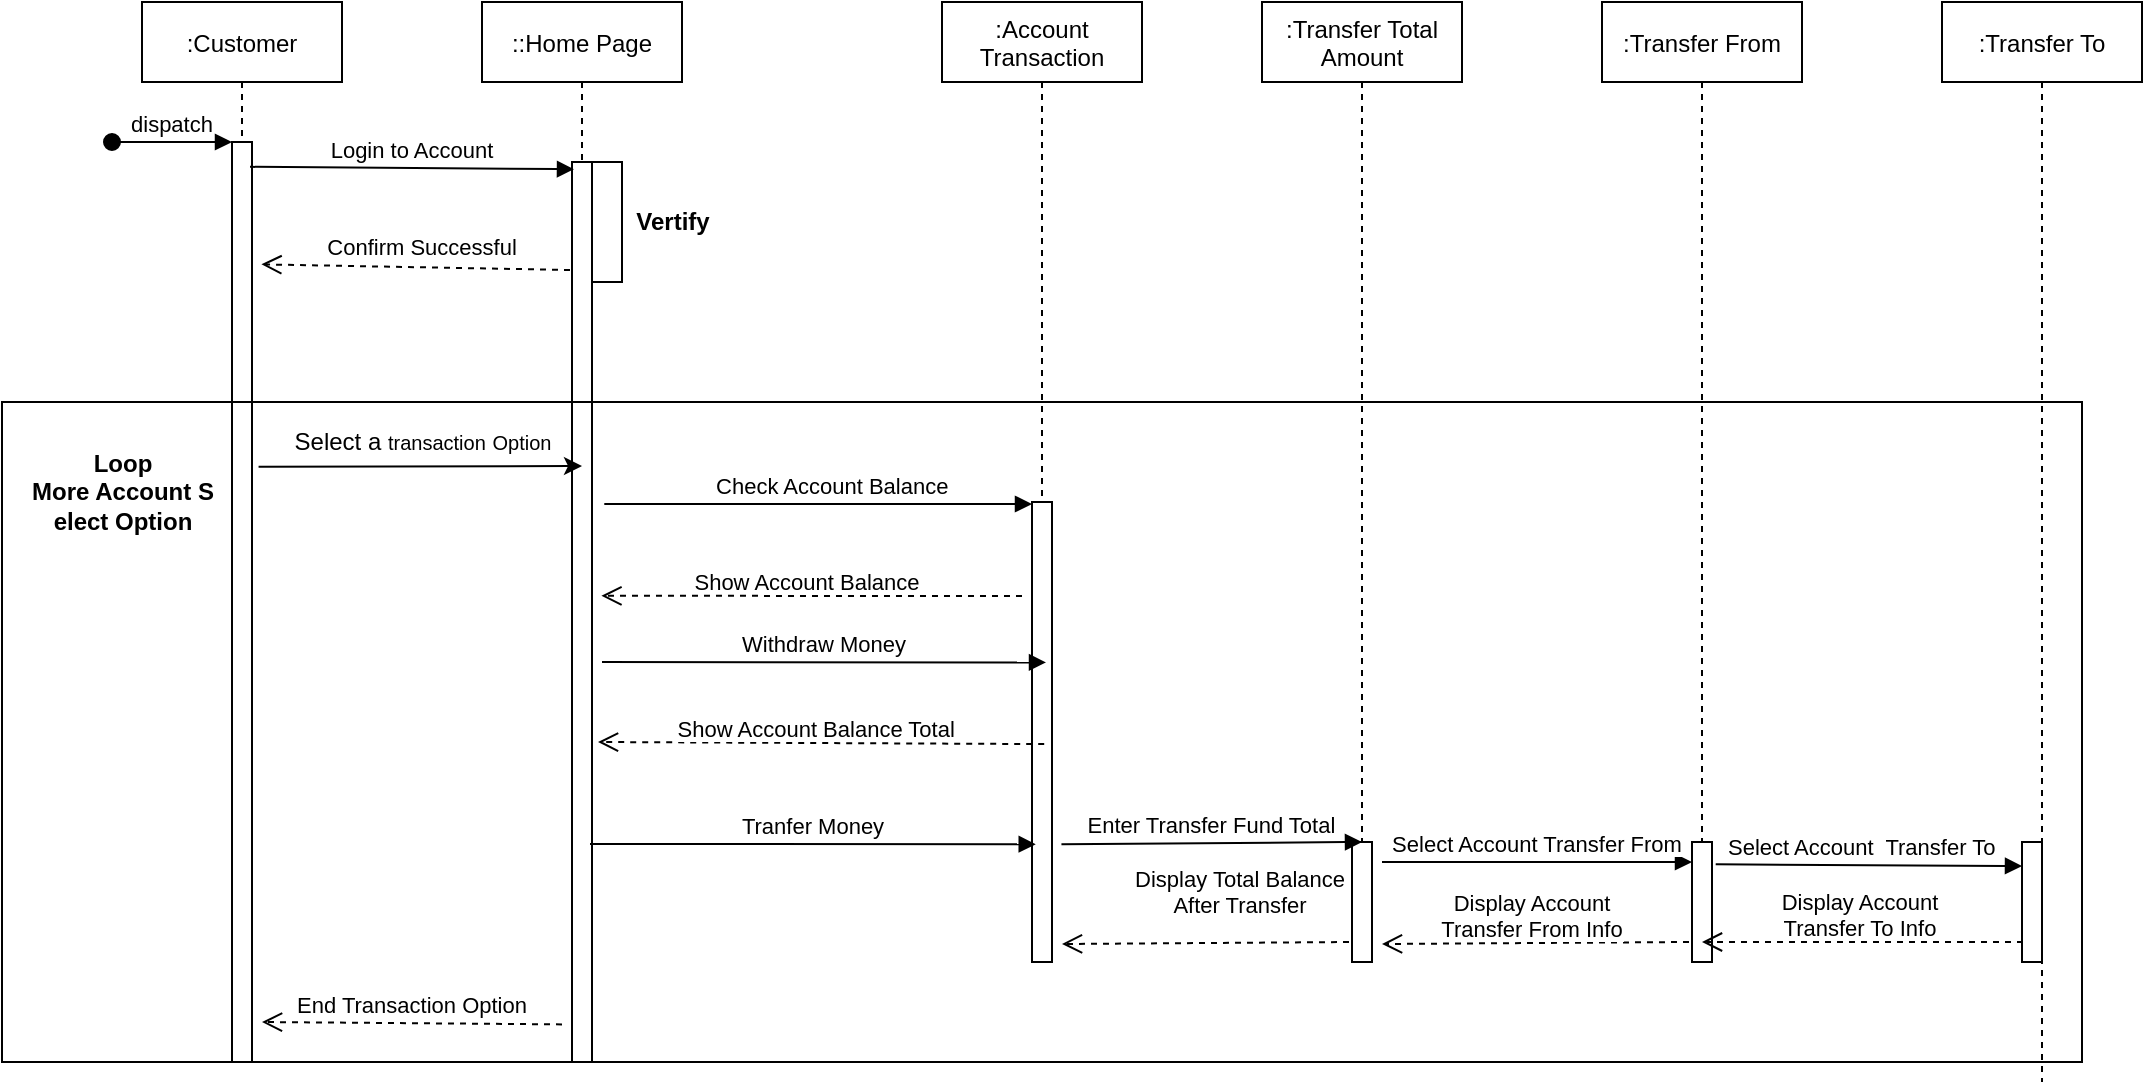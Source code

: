 <mxfile version="13.7.8" type="github">
  <diagram id="kgpKYQtTHZ0yAKxKKP6v" name="Page-1">
    <mxGraphModel dx="2346" dy="606" grid="1" gridSize="10" guides="1" tooltips="1" connect="1" arrows="1" fold="1" page="1" pageScale="1" pageWidth="1100" pageHeight="850" math="0" shadow="0">
      <root>
        <mxCell id="0" />
        <mxCell id="1" parent="0" />
        <mxCell id="WxVn9tpo4GV1S4J_yLxh-39" value="" style="rounded=0;whiteSpace=wrap;html=1;" vertex="1" parent="1">
          <mxGeometry x="260" y="160" width="20" height="60" as="geometry" />
        </mxCell>
        <mxCell id="3nuBFxr9cyL0pnOWT2aG-1" value=":Customer" style="shape=umlLifeline;perimeter=lifelinePerimeter;container=1;collapsible=0;recursiveResize=0;rounded=0;shadow=0;strokeWidth=1;" parent="1" vertex="1">
          <mxGeometry x="40" y="80" width="100" height="530" as="geometry" />
        </mxCell>
        <mxCell id="3nuBFxr9cyL0pnOWT2aG-2" value="" style="points=[];perimeter=orthogonalPerimeter;rounded=0;shadow=0;strokeWidth=1;" parent="3nuBFxr9cyL0pnOWT2aG-1" vertex="1">
          <mxGeometry x="45" y="70" width="10" height="460" as="geometry" />
        </mxCell>
        <mxCell id="3nuBFxr9cyL0pnOWT2aG-3" value="dispatch" style="verticalAlign=bottom;startArrow=oval;endArrow=block;startSize=8;shadow=0;strokeWidth=1;" parent="3nuBFxr9cyL0pnOWT2aG-1" target="3nuBFxr9cyL0pnOWT2aG-2" edge="1">
          <mxGeometry relative="1" as="geometry">
            <mxPoint x="-15" y="70" as="sourcePoint" />
          </mxGeometry>
        </mxCell>
        <mxCell id="3nuBFxr9cyL0pnOWT2aG-5" value="::Home Page" style="shape=umlLifeline;perimeter=lifelinePerimeter;container=1;collapsible=0;recursiveResize=0;rounded=0;shadow=0;strokeWidth=1;" parent="1" vertex="1">
          <mxGeometry x="210" y="80" width="100" height="530" as="geometry" />
        </mxCell>
        <mxCell id="3nuBFxr9cyL0pnOWT2aG-6" value="" style="points=[];perimeter=orthogonalPerimeter;rounded=0;shadow=0;strokeWidth=1;" parent="3nuBFxr9cyL0pnOWT2aG-5" vertex="1">
          <mxGeometry x="45" y="80" width="10" height="450" as="geometry" />
        </mxCell>
        <mxCell id="3nuBFxr9cyL0pnOWT2aG-7" value="Confirm Successful" style="verticalAlign=bottom;endArrow=open;dashed=1;endSize=8;shadow=0;strokeWidth=1;exitX=-0.1;exitY=0.12;exitDx=0;exitDy=0;exitPerimeter=0;entryX=1.471;entryY=0.133;entryDx=0;entryDy=0;entryPerimeter=0;" parent="1" source="3nuBFxr9cyL0pnOWT2aG-6" target="3nuBFxr9cyL0pnOWT2aG-2" edge="1">
          <mxGeometry x="-0.04" y="-1" relative="1" as="geometry">
            <mxPoint x="100" y="214" as="targetPoint" />
            <mxPoint x="240" y="249" as="sourcePoint" />
            <mxPoint as="offset" />
          </mxGeometry>
        </mxCell>
        <mxCell id="3nuBFxr9cyL0pnOWT2aG-8" value="Login to Account" style="verticalAlign=bottom;endArrow=block;shadow=0;strokeWidth=1;exitX=0.9;exitY=0.027;exitDx=0;exitDy=0;exitPerimeter=0;entryX=0.1;entryY=0.008;entryDx=0;entryDy=0;entryPerimeter=0;" parent="1" source="3nuBFxr9cyL0pnOWT2aG-2" target="3nuBFxr9cyL0pnOWT2aG-6" edge="1">
          <mxGeometry relative="1" as="geometry">
            <mxPoint x="110" y="160" as="sourcePoint" />
            <mxPoint x="240" y="160" as="targetPoint" />
          </mxGeometry>
        </mxCell>
        <mxCell id="WxVn9tpo4GV1S4J_yLxh-3" value=":Account &#xa;Transaction" style="shape=umlLifeline;perimeter=lifelinePerimeter;container=1;collapsible=0;recursiveResize=0;rounded=0;shadow=0;strokeWidth=1;spacing=0;" vertex="1" parent="1">
          <mxGeometry x="440" y="80" width="100" height="480" as="geometry" />
        </mxCell>
        <mxCell id="WxVn9tpo4GV1S4J_yLxh-4" value="" style="points=[];perimeter=orthogonalPerimeter;rounded=0;shadow=0;strokeWidth=1;" vertex="1" parent="WxVn9tpo4GV1S4J_yLxh-3">
          <mxGeometry x="45" y="250" width="10" height="230" as="geometry" />
        </mxCell>
        <mxCell id="WxVn9tpo4GV1S4J_yLxh-5" value=":Transfer Total&#xa;Amount&#xa;" style="shape=umlLifeline;perimeter=lifelinePerimeter;container=1;collapsible=0;recursiveResize=0;rounded=0;shadow=0;strokeWidth=1;verticalAlign=top;" vertex="1" parent="1">
          <mxGeometry x="600" y="80" width="100" height="480" as="geometry" />
        </mxCell>
        <mxCell id="WxVn9tpo4GV1S4J_yLxh-6" value="" style="points=[];perimeter=orthogonalPerimeter;rounded=0;shadow=0;strokeWidth=1;" vertex="1" parent="WxVn9tpo4GV1S4J_yLxh-5">
          <mxGeometry x="45" y="420" width="10" height="60" as="geometry" />
        </mxCell>
        <mxCell id="WxVn9tpo4GV1S4J_yLxh-7" value=":Transfer From" style="shape=umlLifeline;perimeter=lifelinePerimeter;container=1;collapsible=0;recursiveResize=0;rounded=0;shadow=0;strokeWidth=1;" vertex="1" parent="1">
          <mxGeometry x="770" y="80" width="100" height="480" as="geometry" />
        </mxCell>
        <mxCell id="WxVn9tpo4GV1S4J_yLxh-8" value="" style="points=[];perimeter=orthogonalPerimeter;rounded=0;shadow=0;strokeWidth=1;" vertex="1" parent="WxVn9tpo4GV1S4J_yLxh-7">
          <mxGeometry x="45" y="420" width="10" height="60" as="geometry" />
        </mxCell>
        <mxCell id="WxVn9tpo4GV1S4J_yLxh-9" value=":Transfer To" style="shape=umlLifeline;perimeter=lifelinePerimeter;container=1;collapsible=0;recursiveResize=0;rounded=0;shadow=0;strokeWidth=1;" vertex="1" parent="1">
          <mxGeometry x="940" y="80" width="100" height="540" as="geometry" />
        </mxCell>
        <mxCell id="WxVn9tpo4GV1S4J_yLxh-10" value="" style="points=[];perimeter=orthogonalPerimeter;rounded=0;shadow=0;strokeWidth=1;" vertex="1" parent="WxVn9tpo4GV1S4J_yLxh-9">
          <mxGeometry x="40" y="420" width="10" height="60" as="geometry" />
        </mxCell>
        <mxCell id="WxVn9tpo4GV1S4J_yLxh-16" value="" style="endArrow=classic;html=1;exitX=1.329;exitY=0.353;exitDx=0;exitDy=0;exitPerimeter=0;" edge="1" parent="1" source="3nuBFxr9cyL0pnOWT2aG-2">
          <mxGeometry width="50" height="50" relative="1" as="geometry">
            <mxPoint x="100" y="320" as="sourcePoint" />
            <mxPoint x="260" y="312" as="targetPoint" />
          </mxGeometry>
        </mxCell>
        <mxCell id="WxVn9tpo4GV1S4J_yLxh-17" value="Select a &lt;font style=&quot;font-size: 10px&quot;&gt;transaction&lt;/font&gt; &lt;font style=&quot;font-size: 10px&quot;&gt;Option&lt;/font&gt;" style="text;html=1;align=center;verticalAlign=middle;resizable=0;points=[];autosize=1;" vertex="1" parent="1">
          <mxGeometry x="110" y="290" width="140" height="20" as="geometry" />
        </mxCell>
        <mxCell id="WxVn9tpo4GV1S4J_yLxh-19" value="Withdraw Money" style="verticalAlign=bottom;endArrow=block;shadow=0;strokeWidth=1;entryX=0.52;entryY=0.688;entryDx=0;entryDy=0;entryPerimeter=0;" edge="1" parent="1" target="WxVn9tpo4GV1S4J_yLxh-3">
          <mxGeometry relative="1" as="geometry">
            <mxPoint x="270" y="410" as="sourcePoint" />
            <mxPoint x="590" y="410" as="targetPoint" />
          </mxGeometry>
        </mxCell>
        <mxCell id="WxVn9tpo4GV1S4J_yLxh-21" value="Show Account Balance Total" style="verticalAlign=bottom;endArrow=open;dashed=1;endSize=8;shadow=0;strokeWidth=1;spacing=0;exitX=0.511;exitY=0.773;exitDx=0;exitDy=0;exitPerimeter=0;" edge="1" parent="1" source="WxVn9tpo4GV1S4J_yLxh-3">
          <mxGeometry x="0.021" relative="1" as="geometry">
            <mxPoint x="268" y="450" as="targetPoint" />
            <mxPoint x="523.5" y="450" as="sourcePoint" />
            <mxPoint as="offset" />
          </mxGeometry>
        </mxCell>
        <mxCell id="WxVn9tpo4GV1S4J_yLxh-24" value="Check Account Balance" style="verticalAlign=bottom;endArrow=block;shadow=0;strokeWidth=1;exitX=1.614;exitY=0.38;exitDx=0;exitDy=0;exitPerimeter=0;" edge="1" parent="1" source="3nuBFxr9cyL0pnOWT2aG-6" target="WxVn9tpo4GV1S4J_yLxh-4">
          <mxGeometry x="0.065" relative="1" as="geometry">
            <mxPoint x="270" y="333" as="sourcePoint" />
            <mxPoint x="595" y="330" as="targetPoint" />
            <mxPoint as="offset" />
          </mxGeometry>
        </mxCell>
        <mxCell id="WxVn9tpo4GV1S4J_yLxh-25" value="Show Account Balance" style="verticalAlign=bottom;endArrow=open;dashed=1;endSize=8;shadow=0;strokeWidth=1;spacing=0;entryX=1.471;entryY=0.482;entryDx=0;entryDy=0;entryPerimeter=0;" edge="1" parent="1" target="3nuBFxr9cyL0pnOWT2aG-6">
          <mxGeometry x="0.021" relative="1" as="geometry">
            <mxPoint x="330" y="371" as="targetPoint" />
            <mxPoint x="480" y="377" as="sourcePoint" />
            <mxPoint as="offset" />
          </mxGeometry>
        </mxCell>
        <mxCell id="WxVn9tpo4GV1S4J_yLxh-26" value="Tranfer Money" style="verticalAlign=bottom;endArrow=block;shadow=0;strokeWidth=1;entryX=0.186;entryY=0.744;entryDx=0;entryDy=0;entryPerimeter=0;" edge="1" parent="1" target="WxVn9tpo4GV1S4J_yLxh-4">
          <mxGeometry relative="1" as="geometry">
            <mxPoint x="264" y="501" as="sourcePoint" />
            <mxPoint x="580" y="501" as="targetPoint" />
          </mxGeometry>
        </mxCell>
        <mxCell id="WxVn9tpo4GV1S4J_yLxh-27" value="Enter Transfer Fund Total" style="verticalAlign=bottom;endArrow=block;shadow=0;strokeWidth=1;exitX=1.471;exitY=0.744;exitDx=0;exitDy=0;exitPerimeter=0;" edge="1" parent="1" source="WxVn9tpo4GV1S4J_yLxh-4">
          <mxGeometry relative="1" as="geometry">
            <mxPoint x="640" y="500" as="sourcePoint" />
            <mxPoint x="650" y="500" as="targetPoint" />
          </mxGeometry>
        </mxCell>
        <mxCell id="WxVn9tpo4GV1S4J_yLxh-29" value="Select Account Transfer From" style="verticalAlign=bottom;endArrow=block;shadow=0;strokeWidth=1;" edge="1" parent="1">
          <mxGeometry relative="1" as="geometry">
            <mxPoint x="660" y="510" as="sourcePoint" />
            <mxPoint x="815" y="510" as="targetPoint" />
          </mxGeometry>
        </mxCell>
        <mxCell id="WxVn9tpo4GV1S4J_yLxh-30" value="Select Account  Transfer To" style="verticalAlign=bottom;endArrow=block;shadow=0;strokeWidth=1;exitX=1.186;exitY=0.186;exitDx=0;exitDy=0;exitPerimeter=0;" edge="1" parent="1" source="WxVn9tpo4GV1S4J_yLxh-8">
          <mxGeometry x="-0.045" relative="1" as="geometry">
            <mxPoint x="940" y="510" as="sourcePoint" />
            <mxPoint x="980" y="512" as="targetPoint" />
            <mxPoint as="offset" />
          </mxGeometry>
        </mxCell>
        <mxCell id="WxVn9tpo4GV1S4J_yLxh-31" value="Display Account &#xa;Transfer To Info" style="verticalAlign=bottom;endArrow=open;dashed=1;endSize=8;shadow=0;strokeWidth=1;spacing=0;" edge="1" parent="1">
          <mxGeometry x="0.003" relative="1" as="geometry">
            <mxPoint x="820" y="550" as="targetPoint" />
            <mxPoint x="980.5" y="550" as="sourcePoint" />
            <mxPoint x="-1" as="offset" />
          </mxGeometry>
        </mxCell>
        <mxCell id="WxVn9tpo4GV1S4J_yLxh-32" value="Display Account &#xa;Transfer From Info" style="verticalAlign=bottom;endArrow=open;dashed=1;endSize=8;shadow=0;strokeWidth=1;spacing=0;" edge="1" parent="1">
          <mxGeometry x="0.021" relative="1" as="geometry">
            <mxPoint x="660" y="551" as="targetPoint" />
            <mxPoint x="813.5" y="550" as="sourcePoint" />
            <mxPoint as="offset" />
          </mxGeometry>
        </mxCell>
        <mxCell id="WxVn9tpo4GV1S4J_yLxh-34" value="Display Total Balance &#xa;After Transfer&#xa;" style="verticalAlign=bottom;endArrow=open;dashed=1;endSize=8;shadow=0;strokeWidth=1;spacing=0;" edge="1" parent="1">
          <mxGeometry x="-0.254" y="1" relative="1" as="geometry">
            <mxPoint x="500" y="551" as="targetPoint" />
            <mxPoint x="643.5" y="550" as="sourcePoint" />
            <mxPoint x="-1" as="offset" />
          </mxGeometry>
        </mxCell>
        <mxCell id="WxVn9tpo4GV1S4J_yLxh-35" value="End Transaction Option" style="verticalAlign=bottom;endArrow=open;dashed=1;endSize=8;shadow=0;strokeWidth=1;exitX=0;exitY=0.225;exitDx=0;exitDy=0;exitPerimeter=0;" edge="1" parent="1">
          <mxGeometry relative="1" as="geometry">
            <mxPoint x="100" y="590" as="targetPoint" />
            <mxPoint x="250.0" y="591.19" as="sourcePoint" />
          </mxGeometry>
        </mxCell>
        <mxCell id="WxVn9tpo4GV1S4J_yLxh-42" value="Vertify" style="text;html=1;align=center;verticalAlign=middle;resizable=0;points=[];autosize=1;fontStyle=1" vertex="1" parent="1">
          <mxGeometry x="280" y="180" width="50" height="20" as="geometry" />
        </mxCell>
        <mxCell id="WxVn9tpo4GV1S4J_yLxh-46" value="" style="rounded=0;whiteSpace=wrap;html=1;fillColor=none;" vertex="1" parent="1">
          <mxGeometry x="-30" y="280" width="1040" height="330" as="geometry" />
        </mxCell>
        <mxCell id="WxVn9tpo4GV1S4J_yLxh-47" value="&lt;div&gt;Loop&lt;/div&gt;&lt;div&gt;More Account S&lt;/div&gt;&lt;div&gt;elect Option&lt;br&gt;&lt;/div&gt;" style="text;html=1;align=center;verticalAlign=middle;resizable=0;points=[];autosize=1;fontStyle=1" vertex="1" parent="1">
          <mxGeometry x="-25" y="300" width="110" height="50" as="geometry" />
        </mxCell>
      </root>
    </mxGraphModel>
  </diagram>
</mxfile>
